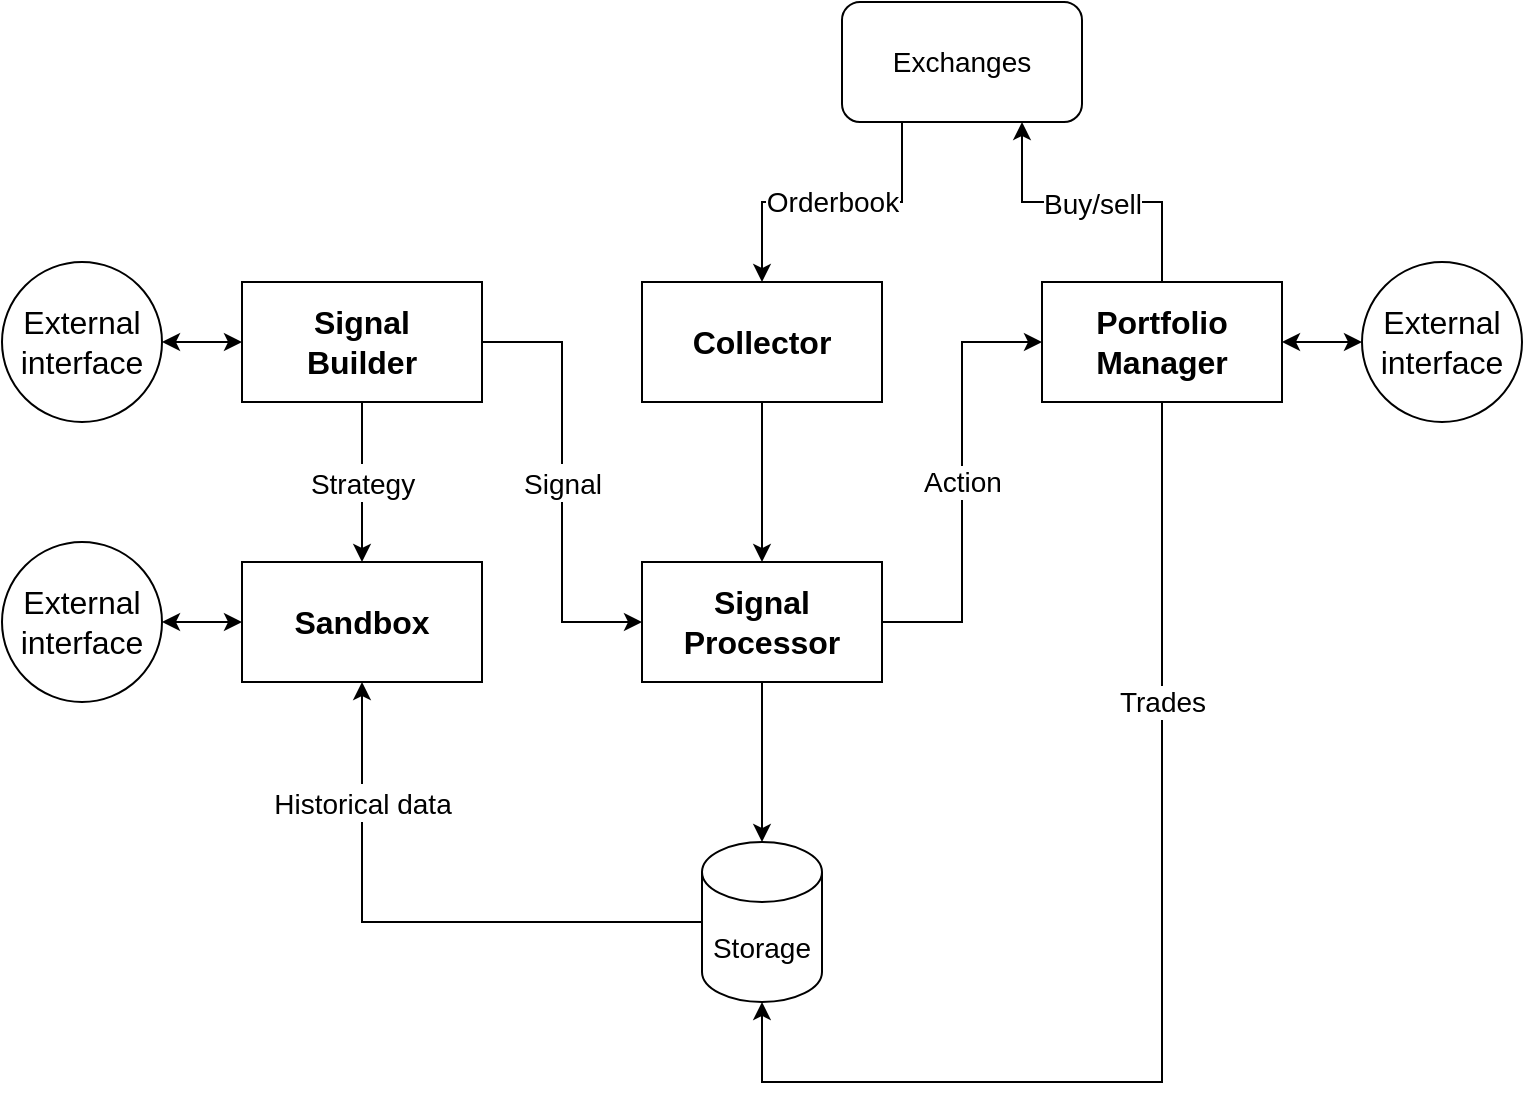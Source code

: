 <mxfile version="14.8.0" type="device"><diagram id="C5RBs43oDa-KdzZeNtuy" name="Page-1"><mxGraphModel dx="1564" dy="410" grid="1" gridSize="10" guides="1" tooltips="1" connect="1" arrows="1" fold="1" page="1" pageScale="1" pageWidth="827" pageHeight="1169" math="0" shadow="0"><root><mxCell id="WIyWlLk6GJQsqaUBKTNV-0"/><mxCell id="WIyWlLk6GJQsqaUBKTNV-1" parent="WIyWlLk6GJQsqaUBKTNV-0"/><mxCell id="ONuhlfhEzE0IEIr_-GSl-42" value="Orderbook" style="edgeStyle=orthogonalEdgeStyle;rounded=0;orthogonalLoop=1;jettySize=auto;html=1;exitX=0.25;exitY=1;exitDx=0;exitDy=0;entryX=0.5;entryY=0;entryDx=0;entryDy=0;fontSize=14;" edge="1" parent="WIyWlLk6GJQsqaUBKTNV-1" source="ONuhlfhEzE0IEIr_-GSl-7" target="ONuhlfhEzE0IEIr_-GSl-14"><mxGeometry relative="1" as="geometry"/></mxCell><mxCell id="ONuhlfhEzE0IEIr_-GSl-7" value="Exchanges" style="rounded=1;whiteSpace=wrap;html=1;fontSize=14;" vertex="1" parent="WIyWlLk6GJQsqaUBKTNV-1"><mxGeometry x="380" y="60" width="120" height="60" as="geometry"/></mxCell><mxCell id="ONuhlfhEzE0IEIr_-GSl-29" value="&lt;font style=&quot;font-size: 14px&quot;&gt;Historical data&lt;br&gt;&lt;/font&gt;" style="edgeStyle=orthogonalEdgeStyle;rounded=0;orthogonalLoop=1;jettySize=auto;html=1;exitX=0;exitY=0.5;exitDx=0;exitDy=0;exitPerimeter=0;fontSize=16;" edge="1" parent="WIyWlLk6GJQsqaUBKTNV-1" source="ONuhlfhEzE0IEIr_-GSl-12" target="ONuhlfhEzE0IEIr_-GSl-27"><mxGeometry x="0.586" relative="1" as="geometry"><mxPoint as="offset"/></mxGeometry></mxCell><mxCell id="ONuhlfhEzE0IEIr_-GSl-12" value="Storage" style="shape=cylinder3;whiteSpace=wrap;html=1;boundedLbl=1;backgroundOutline=1;size=15;fontSize=14;align=center;" vertex="1" parent="WIyWlLk6GJQsqaUBKTNV-1"><mxGeometry x="310" y="480" width="60" height="80" as="geometry"/></mxCell><mxCell id="ONuhlfhEzE0IEIr_-GSl-22" style="edgeStyle=orthogonalEdgeStyle;rounded=0;orthogonalLoop=1;jettySize=auto;html=1;exitX=0.5;exitY=1;exitDx=0;exitDy=0;entryX=0.5;entryY=0;entryDx=0;entryDy=0;fontSize=14;" edge="1" parent="WIyWlLk6GJQsqaUBKTNV-1" source="ONuhlfhEzE0IEIr_-GSl-14" target="ONuhlfhEzE0IEIr_-GSl-20"><mxGeometry relative="1" as="geometry"/></mxCell><mxCell id="ONuhlfhEzE0IEIr_-GSl-31" value="&lt;div&gt;Action&lt;/div&gt;" style="edgeStyle=orthogonalEdgeStyle;rounded=0;orthogonalLoop=1;jettySize=auto;html=1;exitX=1;exitY=0.5;exitDx=0;exitDy=0;entryX=0;entryY=0.5;entryDx=0;entryDy=0;fontSize=14;" edge="1" parent="WIyWlLk6GJQsqaUBKTNV-1" source="ONuhlfhEzE0IEIr_-GSl-20" target="ONuhlfhEzE0IEIr_-GSl-30"><mxGeometry relative="1" as="geometry"/></mxCell><mxCell id="ONuhlfhEzE0IEIr_-GSl-14" value="Collector" style="rounded=0;whiteSpace=wrap;html=1;fontSize=16;align=center;fontStyle=1" vertex="1" parent="WIyWlLk6GJQsqaUBKTNV-1"><mxGeometry x="280" y="200" width="120" height="60" as="geometry"/></mxCell><mxCell id="ONuhlfhEzE0IEIr_-GSl-45" style="edgeStyle=orthogonalEdgeStyle;rounded=0;orthogonalLoop=1;jettySize=auto;html=1;exitX=0.5;exitY=1;exitDx=0;exitDy=0;fontSize=14;" edge="1" parent="WIyWlLk6GJQsqaUBKTNV-1" source="ONuhlfhEzE0IEIr_-GSl-20" target="ONuhlfhEzE0IEIr_-GSl-12"><mxGeometry relative="1" as="geometry"/></mxCell><mxCell id="ONuhlfhEzE0IEIr_-GSl-20" value="Signal Processor" style="rounded=0;whiteSpace=wrap;html=1;fontSize=16;align=center;fontStyle=1" vertex="1" parent="WIyWlLk6GJQsqaUBKTNV-1"><mxGeometry x="280" y="340" width="120" height="60" as="geometry"/></mxCell><mxCell id="ONuhlfhEzE0IEIr_-GSl-28" value="&lt;font style=&quot;font-size: 14px&quot;&gt;Strategy&lt;/font&gt;" style="edgeStyle=orthogonalEdgeStyle;rounded=0;orthogonalLoop=1;jettySize=auto;html=1;exitX=0.5;exitY=1;exitDx=0;exitDy=0;entryX=0.5;entryY=0;entryDx=0;entryDy=0;fontSize=16;" edge="1" parent="WIyWlLk6GJQsqaUBKTNV-1" source="ONuhlfhEzE0IEIr_-GSl-25" target="ONuhlfhEzE0IEIr_-GSl-27"><mxGeometry relative="1" as="geometry"/></mxCell><mxCell id="ONuhlfhEzE0IEIr_-GSl-47" value="&lt;font style=&quot;font-size: 14px&quot;&gt;Signal&lt;/font&gt;" style="edgeStyle=orthogonalEdgeStyle;rounded=0;orthogonalLoop=1;jettySize=auto;html=1;exitX=1;exitY=0.5;exitDx=0;exitDy=0;entryX=0;entryY=0.5;entryDx=0;entryDy=0;fontSize=16;" edge="1" parent="WIyWlLk6GJQsqaUBKTNV-1" source="ONuhlfhEzE0IEIr_-GSl-25" target="ONuhlfhEzE0IEIr_-GSl-20"><mxGeometry relative="1" as="geometry"/></mxCell><mxCell id="ONuhlfhEzE0IEIr_-GSl-25" value="&lt;div&gt;&lt;font style=&quot;font-size: 16px&quot;&gt;&lt;b&gt;Signal&lt;/b&gt;&lt;/font&gt;&lt;/div&gt;&lt;div&gt;&lt;font style=&quot;font-size: 16px&quot;&gt;&lt;b&gt;Builder&lt;/b&gt;&lt;/font&gt;&lt;/div&gt;" style="rounded=0;whiteSpace=wrap;html=1;fontSize=14;align=center;" vertex="1" parent="WIyWlLk6GJQsqaUBKTNV-1"><mxGeometry x="80" y="200" width="120" height="60" as="geometry"/></mxCell><mxCell id="ONuhlfhEzE0IEIr_-GSl-53" style="edgeStyle=orthogonalEdgeStyle;rounded=0;orthogonalLoop=1;jettySize=auto;html=1;exitX=0;exitY=0.5;exitDx=0;exitDy=0;entryX=1;entryY=0.5;entryDx=0;entryDy=0;fontSize=16;startArrow=classic;startFill=1;" edge="1" parent="WIyWlLk6GJQsqaUBKTNV-1" source="ONuhlfhEzE0IEIr_-GSl-27" target="ONuhlfhEzE0IEIr_-GSl-52"><mxGeometry relative="1" as="geometry"/></mxCell><mxCell id="ONuhlfhEzE0IEIr_-GSl-27" value="&lt;b&gt;&lt;font style=&quot;font-size: 16px&quot;&gt;Sandbox&lt;/font&gt;&lt;/b&gt;" style="rounded=0;whiteSpace=wrap;html=1;fontSize=14;align=center;" vertex="1" parent="WIyWlLk6GJQsqaUBKTNV-1"><mxGeometry x="80" y="340" width="120" height="60" as="geometry"/></mxCell><mxCell id="ONuhlfhEzE0IEIr_-GSl-43" value="&lt;font style=&quot;font-size: 14px&quot;&gt;Buy/sell&lt;br&gt;&lt;/font&gt;" style="edgeStyle=orthogonalEdgeStyle;rounded=0;orthogonalLoop=1;jettySize=auto;html=1;exitX=0.5;exitY=0;exitDx=0;exitDy=0;entryX=0.75;entryY=1;entryDx=0;entryDy=0;fontSize=16;" edge="1" parent="WIyWlLk6GJQsqaUBKTNV-1" source="ONuhlfhEzE0IEIr_-GSl-30" target="ONuhlfhEzE0IEIr_-GSl-7"><mxGeometry relative="1" as="geometry"/></mxCell><mxCell id="ONuhlfhEzE0IEIr_-GSl-44" value="Trades" style="edgeStyle=orthogonalEdgeStyle;rounded=0;orthogonalLoop=1;jettySize=auto;html=1;exitX=0.5;exitY=1;exitDx=0;exitDy=0;entryX=0.5;entryY=1;entryDx=0;entryDy=0;entryPerimeter=0;fontSize=14;" edge="1" parent="WIyWlLk6GJQsqaUBKTNV-1" source="ONuhlfhEzE0IEIr_-GSl-30" target="ONuhlfhEzE0IEIr_-GSl-12"><mxGeometry x="-0.485" relative="1" as="geometry"><Array as="points"><mxPoint x="540" y="600"/><mxPoint x="340" y="600"/></Array><mxPoint as="offset"/></mxGeometry></mxCell><mxCell id="ONuhlfhEzE0IEIr_-GSl-50" style="edgeStyle=orthogonalEdgeStyle;rounded=0;orthogonalLoop=1;jettySize=auto;html=1;exitX=1;exitY=0.5;exitDx=0;exitDy=0;fontSize=16;startArrow=classic;startFill=1;" edge="1" parent="WIyWlLk6GJQsqaUBKTNV-1" source="ONuhlfhEzE0IEIr_-GSl-30" target="ONuhlfhEzE0IEIr_-GSl-49"><mxGeometry relative="1" as="geometry"/></mxCell><mxCell id="ONuhlfhEzE0IEIr_-GSl-30" value="&lt;b&gt;Portfolio Manager&lt;br&gt;&lt;/b&gt;" style="rounded=0;whiteSpace=wrap;html=1;fontSize=16;align=center;" vertex="1" parent="WIyWlLk6GJQsqaUBKTNV-1"><mxGeometry x="480" y="200" width="120" height="60" as="geometry"/></mxCell><mxCell id="ONuhlfhEzE0IEIr_-GSl-49" value="External interface" style="ellipse;whiteSpace=wrap;html=1;aspect=fixed;fontSize=16;align=center;" vertex="1" parent="WIyWlLk6GJQsqaUBKTNV-1"><mxGeometry x="640" y="190" width="80" height="80" as="geometry"/></mxCell><mxCell id="ONuhlfhEzE0IEIr_-GSl-52" value="External interface" style="ellipse;whiteSpace=wrap;html=1;aspect=fixed;fontSize=16;align=center;" vertex="1" parent="WIyWlLk6GJQsqaUBKTNV-1"><mxGeometry x="-40" y="330" width="80" height="80" as="geometry"/></mxCell><mxCell id="ONuhlfhEzE0IEIr_-GSl-55" style="edgeStyle=orthogonalEdgeStyle;rounded=0;orthogonalLoop=1;jettySize=auto;html=1;exitX=1;exitY=0.5;exitDx=0;exitDy=0;entryX=0;entryY=0.5;entryDx=0;entryDy=0;fontSize=16;startArrow=classic;startFill=1;" edge="1" parent="WIyWlLk6GJQsqaUBKTNV-1" source="ONuhlfhEzE0IEIr_-GSl-54" target="ONuhlfhEzE0IEIr_-GSl-25"><mxGeometry relative="1" as="geometry"/></mxCell><mxCell id="ONuhlfhEzE0IEIr_-GSl-54" value="External interface" style="ellipse;whiteSpace=wrap;html=1;aspect=fixed;fontSize=16;align=center;" vertex="1" parent="WIyWlLk6GJQsqaUBKTNV-1"><mxGeometry x="-40" y="190" width="80" height="80" as="geometry"/></mxCell></root></mxGraphModel></diagram></mxfile>